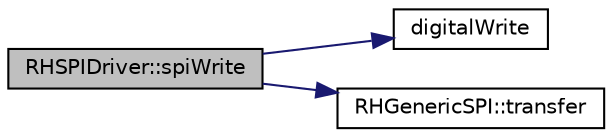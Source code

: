 digraph "RHSPIDriver::spiWrite"
{
 // LATEX_PDF_SIZE
  edge [fontname="Helvetica",fontsize="10",labelfontname="Helvetica",labelfontsize="10"];
  node [fontname="Helvetica",fontsize="10",shape=record];
  rankdir="LR";
  Node1 [label="RHSPIDriver::spiWrite",height=0.2,width=0.4,color="black", fillcolor="grey75", style="filled", fontcolor="black",tooltip=" "];
  Node1 -> Node2 [color="midnightblue",fontsize="10",style="solid",fontname="Helvetica"];
  Node2 [label="digitalWrite",height=0.2,width=0.4,color="black", fillcolor="white", style="filled",URL="$_ras_pi_8cpp.html#a21c224d04b05de3f68dce98958d02b7c",tooltip=" "];
  Node1 -> Node3 [color="midnightblue",fontsize="10",style="solid",fontname="Helvetica"];
  Node3 [label="RHGenericSPI::transfer",height=0.2,width=0.4,color="black", fillcolor="white", style="filled",URL="$class_r_h_generic_s_p_i.html#a14bc6f8954d9d68c0a56319444ffdd24",tooltip=" "];
}

